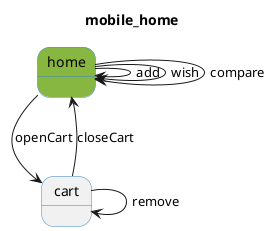 @startuml
allow_mixing
title mobile_home
skinparam titleBorderRoundCorner 15
skinparam titleBorderThickness 2
skinparam state {
    BackgroundColor<<initial>> #87b741
    BackgroundColor<<marked>> #3887C6
    BorderColor #3887C6
    BorderColor<<marked>> Black
    FontColor<<marked>> White
}
state "home" <<initial>>
state "cart"
"home" --> "home": "add"
"home" --> "home": "wish"
"home" --> "home": "compare"
"home" --> "cart": "openCart"
"cart" --> "home": "closeCart"
"cart" --> "cart": "remove"
@enduml
